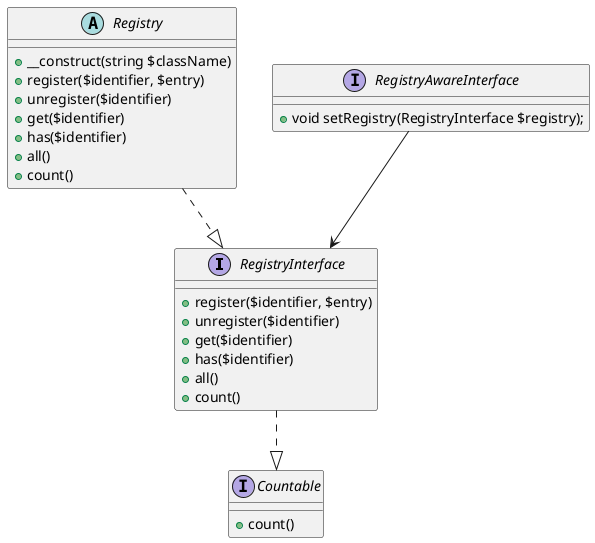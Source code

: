 @startuml

interface RegistryInterface {
    +register($identifier, $entry)
    +unregister($identifier)
    +get($identifier)
    +has($identifier)
    +all()
    +count()
}

RegistryInterface ..|> Countable

interface Countable {
    +count()
}

abstract class Registry {
    + __construct(string $className)
    +register($identifier, $entry)
    +unregister($identifier)
    +get($identifier)
    +has($identifier)
    +all()
    +count()
}

Registry ..|> RegistryInterface

interface RegistryAwareInterface {
    +void setRegistry(RegistryInterface $registry);
}

RegistryAwareInterface --> RegistryInterface

@enduml